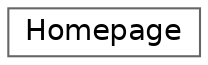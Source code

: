 digraph "Graphical Class Hierarchy"
{
 // LATEX_PDF_SIZE
  bgcolor="transparent";
  edge [fontname=Helvetica,fontsize=14,labelfontname=Helvetica,labelfontsize=14];
  node [fontname=Helvetica,fontsize=14,shape=box,height=0.2,width=0.4];
  rankdir="LR";
  Node0 [id="Node000000",label="Homepage",height=0.2,width=0.4,color="grey40", fillcolor="white", style="filled",URL="$d4/ddb/classHomepage.html",tooltip=" "];
}
